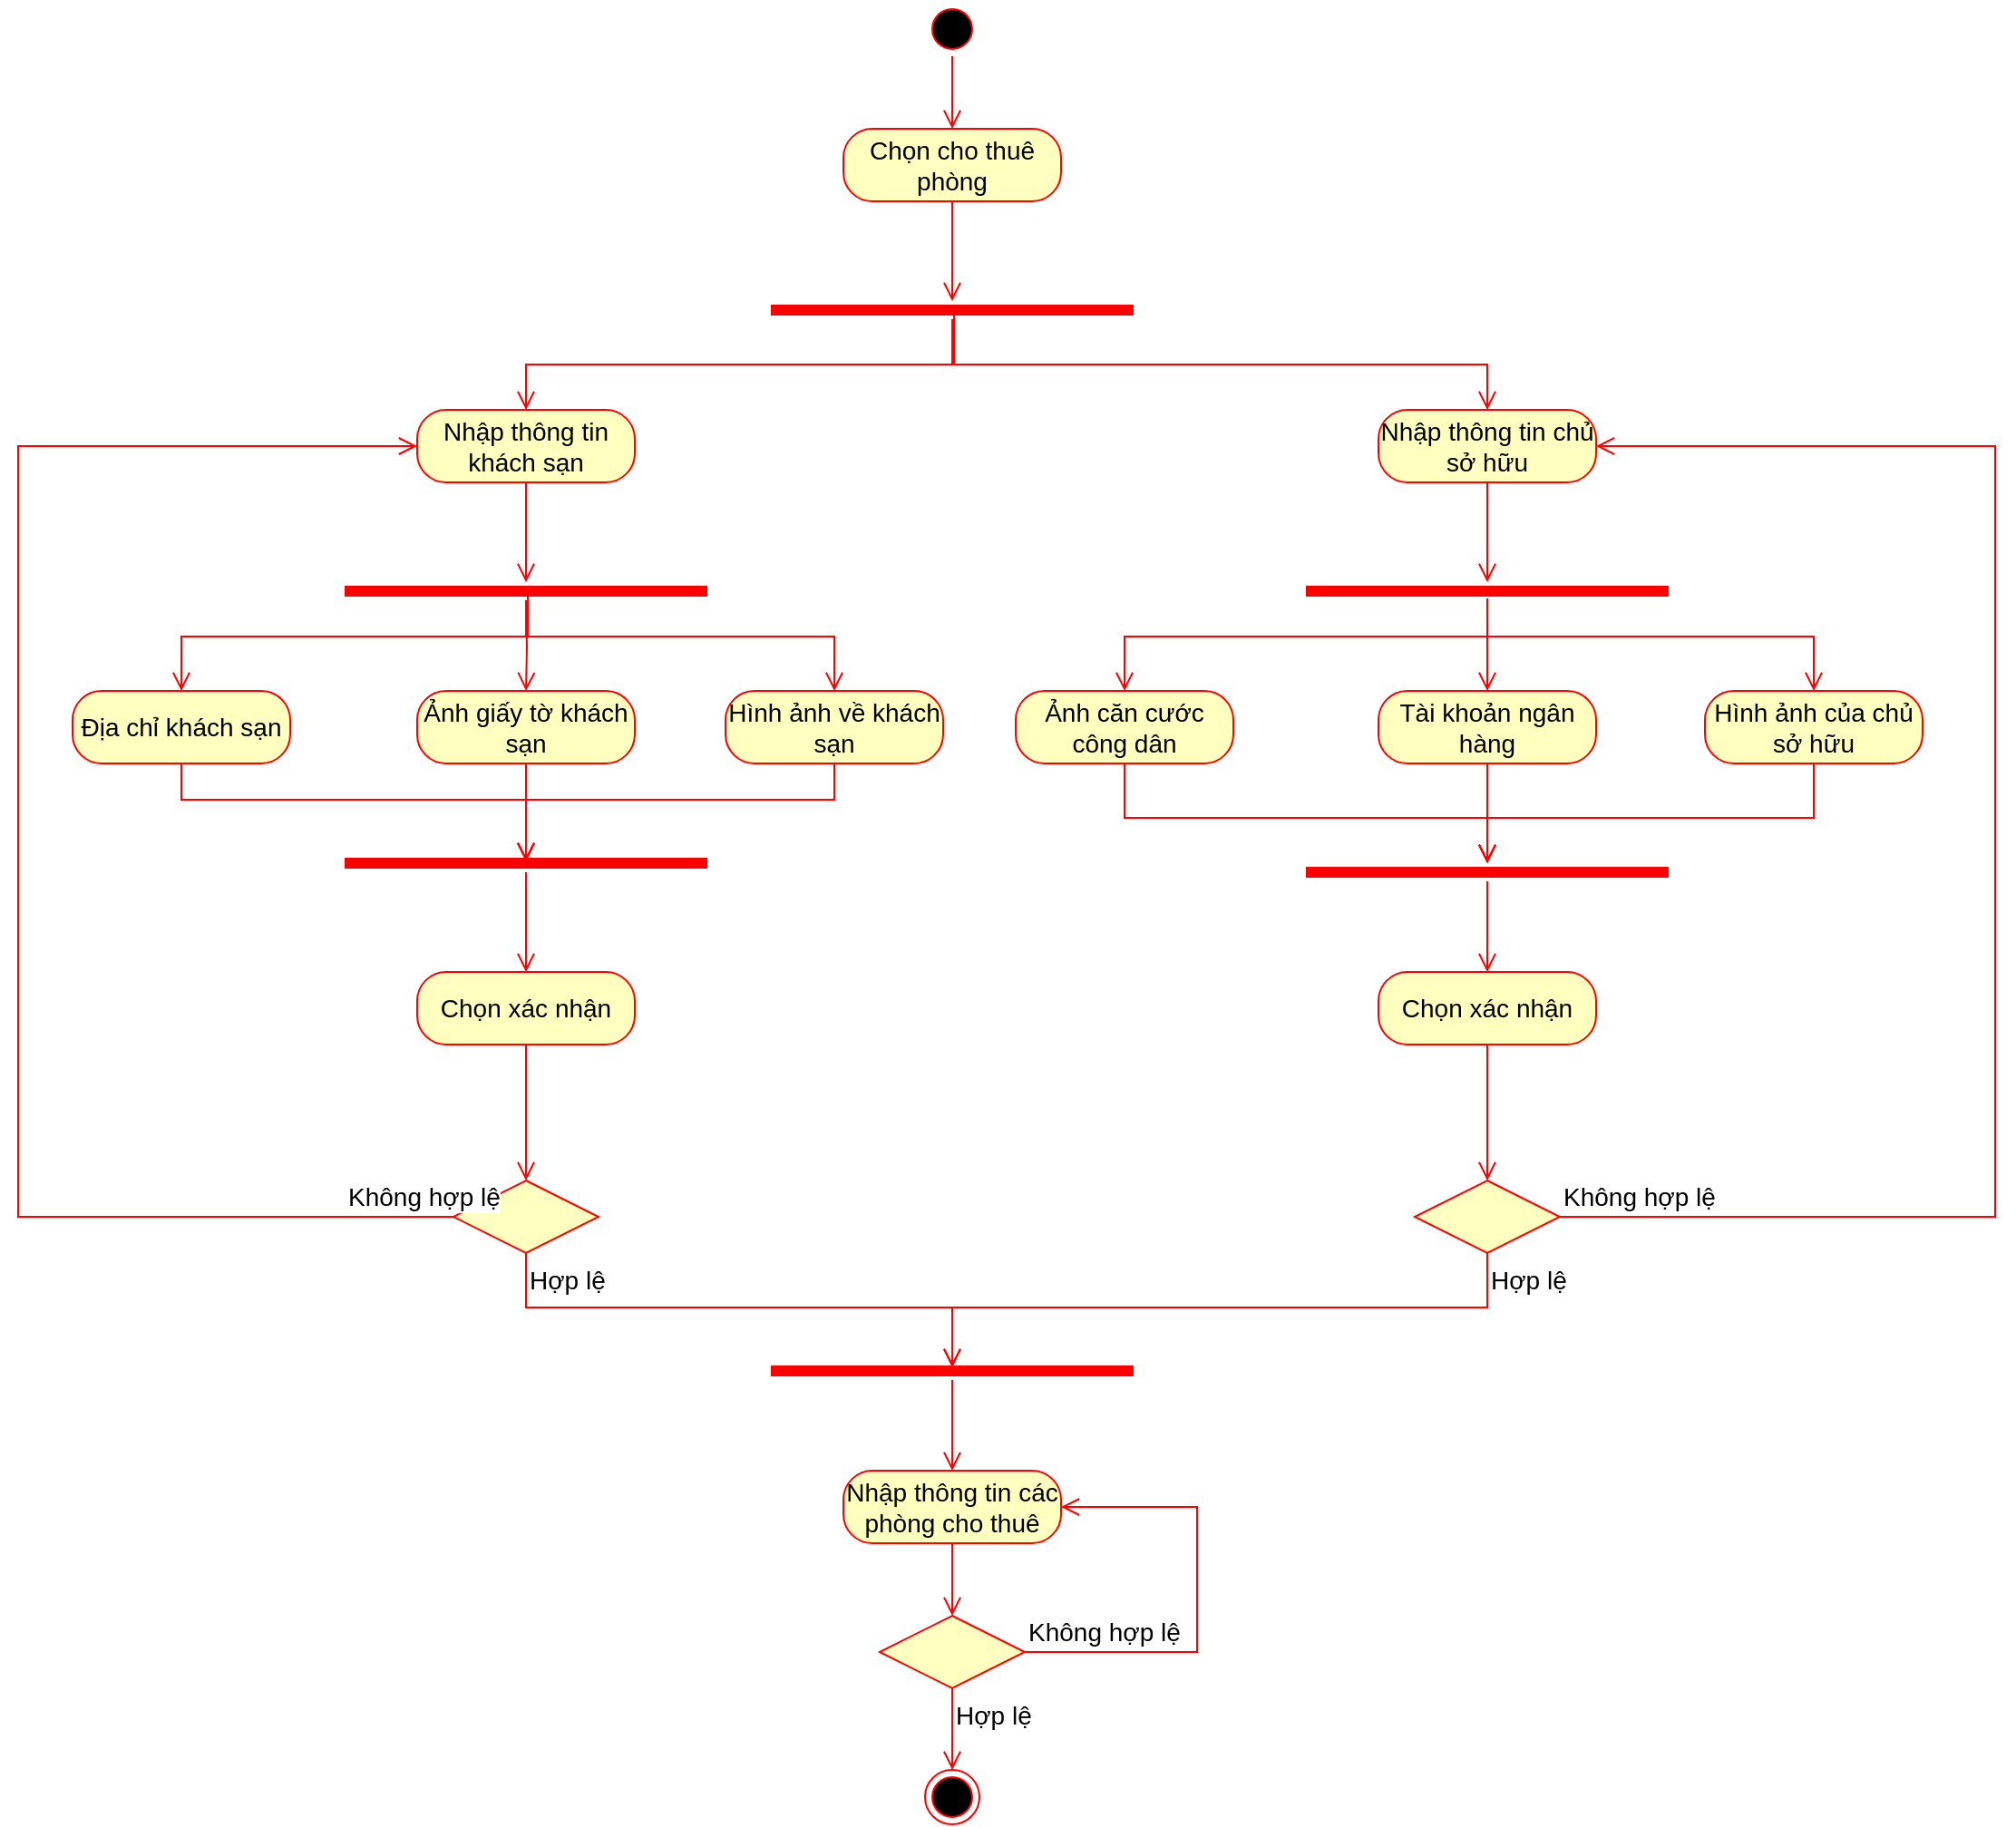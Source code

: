 <mxfile version="26.2.2" pages="4">
  <diagram name="Cho thuê phòng" id="-T6fL0q4amDsqF5RPxMe">
    <mxGraphModel dx="2212" dy="843" grid="1" gridSize="10" guides="1" tooltips="1" connect="1" arrows="1" fold="1" page="1" pageScale="1" pageWidth="850" pageHeight="1100" math="0" shadow="0">
      <root>
        <mxCell id="0" />
        <mxCell id="1" parent="0" />
        <mxCell id="oM9WBvk40az3S2105PCO-1" value="" style="ellipse;html=1;shape=startState;fillColor=#000000;strokeColor=#ff0000;fontSize=14;" vertex="1" parent="1">
          <mxGeometry x="370" y="90" width="30" height="30" as="geometry" />
        </mxCell>
        <mxCell id="oM9WBvk40az3S2105PCO-2" value="" style="edgeStyle=orthogonalEdgeStyle;html=1;verticalAlign=bottom;endArrow=open;endSize=8;strokeColor=#ff0000;rounded=0;fontSize=14;" edge="1" source="oM9WBvk40az3S2105PCO-1" parent="1" target="oM9WBvk40az3S2105PCO-3">
          <mxGeometry relative="1" as="geometry">
            <mxPoint x="385" y="180" as="targetPoint" />
          </mxGeometry>
        </mxCell>
        <mxCell id="oM9WBvk40az3S2105PCO-3" value="Chọn cho thuê phòng" style="rounded=1;whiteSpace=wrap;html=1;arcSize=40;fontColor=#000000;fillColor=#ffffc0;strokeColor=#ff0000;fontSize=14;" vertex="1" parent="1">
          <mxGeometry x="325" y="160" width="120" height="40" as="geometry" />
        </mxCell>
        <mxCell id="oM9WBvk40az3S2105PCO-4" value="" style="edgeStyle=orthogonalEdgeStyle;html=1;verticalAlign=bottom;endArrow=open;endSize=8;strokeColor=#ff0000;rounded=0;fontSize=14;" edge="1" source="oM9WBvk40az3S2105PCO-3" parent="1" target="oM9WBvk40az3S2105PCO-5">
          <mxGeometry relative="1" as="geometry">
            <mxPoint x="385" y="260" as="targetPoint" />
          </mxGeometry>
        </mxCell>
        <mxCell id="oM9WBvk40az3S2105PCO-5" value="" style="shape=line;html=1;strokeWidth=6;strokeColor=#ff0000;fontSize=14;" vertex="1" parent="1">
          <mxGeometry x="285" y="255" width="200" height="10" as="geometry" />
        </mxCell>
        <mxCell id="oM9WBvk40az3S2105PCO-6" value="" style="edgeStyle=orthogonalEdgeStyle;html=1;verticalAlign=bottom;endArrow=open;endSize=8;strokeColor=#ff0000;rounded=0;fontSize=14;" edge="1" source="oM9WBvk40az3S2105PCO-5" parent="1" target="oM9WBvk40az3S2105PCO-7">
          <mxGeometry relative="1" as="geometry">
            <mxPoint x="385" y="335" as="targetPoint" />
            <Array as="points">
              <mxPoint x="385" y="290" />
              <mxPoint x="150" y="290" />
            </Array>
          </mxGeometry>
        </mxCell>
        <mxCell id="oM9WBvk40az3S2105PCO-7" value="Nhập thông tin khách sạn" style="rounded=1;whiteSpace=wrap;html=1;arcSize=40;fontColor=#000000;fillColor=#ffffc0;strokeColor=#ff0000;fontSize=14;" vertex="1" parent="1">
          <mxGeometry x="90" y="315" width="120" height="40" as="geometry" />
        </mxCell>
        <mxCell id="oM9WBvk40az3S2105PCO-8" value="" style="edgeStyle=orthogonalEdgeStyle;html=1;verticalAlign=bottom;endArrow=open;endSize=8;strokeColor=#ff0000;rounded=0;fontSize=14;" edge="1" source="oM9WBvk40az3S2105PCO-7" parent="1" target="oM9WBvk40az3S2105PCO-12">
          <mxGeometry relative="1" as="geometry">
            <mxPoint x="245" y="415" as="targetPoint" />
          </mxGeometry>
        </mxCell>
        <mxCell id="oM9WBvk40az3S2105PCO-9" value="Nhập thông tin chủ sở hữu" style="rounded=1;whiteSpace=wrap;html=1;arcSize=40;fontColor=#000000;fillColor=#ffffc0;strokeColor=#ff0000;fontSize=14;" vertex="1" parent="1">
          <mxGeometry x="620" y="315" width="120" height="40" as="geometry" />
        </mxCell>
        <mxCell id="oM9WBvk40az3S2105PCO-10" value="" style="edgeStyle=orthogonalEdgeStyle;html=1;verticalAlign=bottom;endArrow=open;endSize=8;strokeColor=#ff0000;rounded=0;fontSize=14;" edge="1" source="oM9WBvk40az3S2105PCO-9" parent="1" target="oM9WBvk40az3S2105PCO-27">
          <mxGeometry relative="1" as="geometry">
            <mxPoint x="740" y="470" as="targetPoint" />
          </mxGeometry>
        </mxCell>
        <mxCell id="oM9WBvk40az3S2105PCO-11" value="" style="edgeStyle=orthogonalEdgeStyle;html=1;verticalAlign=bottom;endArrow=open;endSize=8;strokeColor=#ff0000;rounded=0;exitX=0.505;exitY=0.4;exitDx=0;exitDy=0;exitPerimeter=0;fontSize=14;" edge="1" parent="1" source="oM9WBvk40az3S2105PCO-5" target="oM9WBvk40az3S2105PCO-9">
          <mxGeometry relative="1" as="geometry">
            <mxPoint x="300" y="325" as="targetPoint" />
            <mxPoint x="395" y="275" as="sourcePoint" />
            <Array as="points">
              <mxPoint x="386" y="290" />
              <mxPoint x="680" y="290" />
            </Array>
          </mxGeometry>
        </mxCell>
        <mxCell id="oM9WBvk40az3S2105PCO-12" value="" style="shape=line;html=1;strokeWidth=6;strokeColor=#ff0000;fontSize=14;" vertex="1" parent="1">
          <mxGeometry x="50" y="410" width="200" height="10" as="geometry" />
        </mxCell>
        <mxCell id="oM9WBvk40az3S2105PCO-13" value="" style="edgeStyle=orthogonalEdgeStyle;html=1;verticalAlign=bottom;endArrow=open;endSize=8;strokeColor=#ff0000;rounded=0;fontSize=14;" edge="1" source="oM9WBvk40az3S2105PCO-12" parent="1" target="oM9WBvk40az3S2105PCO-14">
          <mxGeometry relative="1" as="geometry">
            <mxPoint x="150" y="490" as="targetPoint" />
            <Array as="points">
              <mxPoint x="150" y="440" />
              <mxPoint x="-40" y="440" />
            </Array>
          </mxGeometry>
        </mxCell>
        <mxCell id="oM9WBvk40az3S2105PCO-14" value="Địa chỉ khách sạn" style="rounded=1;whiteSpace=wrap;html=1;arcSize=40;fontColor=#000000;fillColor=#ffffc0;strokeColor=#ff0000;fontSize=14;" vertex="1" parent="1">
          <mxGeometry x="-100" y="470" width="120" height="40" as="geometry" />
        </mxCell>
        <mxCell id="oM9WBvk40az3S2105PCO-16" value="" style="shape=line;html=1;strokeWidth=6;strokeColor=#ff0000;fontSize=14;" vertex="1" parent="1">
          <mxGeometry x="50" y="560" width="200" height="10" as="geometry" />
        </mxCell>
        <mxCell id="oM9WBvk40az3S2105PCO-17" value="" style="edgeStyle=orthogonalEdgeStyle;html=1;verticalAlign=bottom;endArrow=open;endSize=8;strokeColor=#ff0000;rounded=0;fontSize=14;" edge="1" source="oM9WBvk40az3S2105PCO-16" parent="1" target="oM9WBvk40az3S2105PCO-40">
          <mxGeometry relative="1" as="geometry">
            <mxPoint x="145" y="680" as="targetPoint" />
          </mxGeometry>
        </mxCell>
        <mxCell id="oM9WBvk40az3S2105PCO-19" value="" style="edgeStyle=orthogonalEdgeStyle;html=1;verticalAlign=bottom;endArrow=open;endSize=8;strokeColor=#ff0000;rounded=0;fontSize=14;" edge="1" parent="1" source="oM9WBvk40az3S2105PCO-14">
          <mxGeometry relative="1" as="geometry">
            <mxPoint x="150" y="564" as="targetPoint" />
            <mxPoint x="160" y="430" as="sourcePoint" />
            <Array as="points">
              <mxPoint x="-40" y="530" />
              <mxPoint x="150" y="530" />
              <mxPoint x="150" y="564" />
            </Array>
          </mxGeometry>
        </mxCell>
        <mxCell id="oM9WBvk40az3S2105PCO-21" value="" style="edgeStyle=orthogonalEdgeStyle;html=1;verticalAlign=bottom;endArrow=open;endSize=8;strokeColor=#ff0000;rounded=0;fontSize=14;" edge="1" parent="1" target="oM9WBvk40az3S2105PCO-22">
          <mxGeometry relative="1" as="geometry">
            <mxPoint x="150" y="470" as="targetPoint" />
            <mxPoint x="150" y="420" as="sourcePoint" />
          </mxGeometry>
        </mxCell>
        <mxCell id="oM9WBvk40az3S2105PCO-22" value="Ảnh giấy tờ khách sạn" style="rounded=1;whiteSpace=wrap;html=1;arcSize=40;fontColor=#000000;fillColor=#ffffc0;strokeColor=#ff0000;fontSize=14;" vertex="1" parent="1">
          <mxGeometry x="90" y="470" width="120" height="40" as="geometry" />
        </mxCell>
        <mxCell id="oM9WBvk40az3S2105PCO-23" value="" style="edgeStyle=orthogonalEdgeStyle;html=1;verticalAlign=bottom;endArrow=open;endSize=8;strokeColor=#ff0000;rounded=0;entryX=0.5;entryY=0.4;entryDx=0;entryDy=0;entryPerimeter=0;fontSize=14;" edge="1" source="oM9WBvk40az3S2105PCO-22" parent="1" target="oM9WBvk40az3S2105PCO-16">
          <mxGeometry relative="1" as="geometry">
            <mxPoint x="150" y="550" as="targetPoint" />
          </mxGeometry>
        </mxCell>
        <mxCell id="oM9WBvk40az3S2105PCO-24" value="" style="edgeStyle=orthogonalEdgeStyle;html=1;verticalAlign=bottom;endArrow=open;endSize=8;strokeColor=#ff0000;rounded=0;exitX=0.505;exitY=0.5;exitDx=0;exitDy=0;exitPerimeter=0;fontSize=14;" edge="1" parent="1" source="oM9WBvk40az3S2105PCO-12" target="oM9WBvk40az3S2105PCO-25">
          <mxGeometry relative="1" as="geometry">
            <mxPoint x="320" y="480" as="targetPoint" />
            <mxPoint x="160" y="430" as="sourcePoint" />
            <Array as="points">
              <mxPoint x="151" y="440" />
              <mxPoint x="320" y="440" />
            </Array>
          </mxGeometry>
        </mxCell>
        <mxCell id="oM9WBvk40az3S2105PCO-25" value="Hình ảnh về khách sạn" style="rounded=1;whiteSpace=wrap;html=1;arcSize=40;fontColor=#000000;fillColor=#ffffc0;strokeColor=#ff0000;fontSize=14;" vertex="1" parent="1">
          <mxGeometry x="260" y="470" width="120" height="40" as="geometry" />
        </mxCell>
        <mxCell id="oM9WBvk40az3S2105PCO-26" value="" style="edgeStyle=orthogonalEdgeStyle;html=1;verticalAlign=bottom;endArrow=open;endSize=8;strokeColor=#ff0000;rounded=0;entryX=0.5;entryY=0.4;entryDx=0;entryDy=0;entryPerimeter=0;fontSize=14;" edge="1" source="oM9WBvk40az3S2105PCO-25" parent="1" target="oM9WBvk40az3S2105PCO-16">
          <mxGeometry relative="1" as="geometry">
            <mxPoint x="320" y="560" as="targetPoint" />
            <Array as="points">
              <mxPoint x="320" y="530" />
              <mxPoint x="150" y="530" />
            </Array>
          </mxGeometry>
        </mxCell>
        <mxCell id="oM9WBvk40az3S2105PCO-27" value="" style="shape=line;html=1;strokeWidth=6;strokeColor=#ff0000;fontSize=14;" vertex="1" parent="1">
          <mxGeometry x="580" y="410" width="200" height="10" as="geometry" />
        </mxCell>
        <mxCell id="oM9WBvk40az3S2105PCO-28" value="" style="edgeStyle=orthogonalEdgeStyle;html=1;verticalAlign=bottom;endArrow=open;endSize=8;strokeColor=#ff0000;rounded=0;fontSize=14;" edge="1" source="oM9WBvk40az3S2105PCO-27" parent="1" target="oM9WBvk40az3S2105PCO-29">
          <mxGeometry relative="1" as="geometry">
            <mxPoint x="680" y="490" as="targetPoint" />
            <Array as="points">
              <mxPoint x="680" y="440" />
              <mxPoint x="480" y="440" />
            </Array>
          </mxGeometry>
        </mxCell>
        <mxCell id="oM9WBvk40az3S2105PCO-29" value="Ảnh căn cước công dân" style="rounded=1;whiteSpace=wrap;html=1;arcSize=40;fontColor=#000000;fillColor=#ffffc0;strokeColor=#ff0000;fontSize=14;" vertex="1" parent="1">
          <mxGeometry x="420" y="470" width="120" height="40" as="geometry" />
        </mxCell>
        <mxCell id="oM9WBvk40az3S2105PCO-30" value="" style="edgeStyle=orthogonalEdgeStyle;html=1;verticalAlign=bottom;endArrow=open;endSize=8;strokeColor=#ff0000;rounded=0;fontSize=14;" edge="1" source="oM9WBvk40az3S2105PCO-29" parent="1" target="oM9WBvk40az3S2105PCO-38">
          <mxGeometry relative="1" as="geometry">
            <mxPoint x="480" y="570" as="targetPoint" />
            <Array as="points">
              <mxPoint x="480" y="540" />
              <mxPoint x="680" y="540" />
            </Array>
          </mxGeometry>
        </mxCell>
        <mxCell id="oM9WBvk40az3S2105PCO-31" value="Tài khoản ngân hàng" style="rounded=1;whiteSpace=wrap;html=1;arcSize=40;fontColor=#000000;fillColor=#ffffc0;strokeColor=#ff0000;fontSize=14;" vertex="1" parent="1">
          <mxGeometry x="620" y="470" width="120" height="40" as="geometry" />
        </mxCell>
        <mxCell id="oM9WBvk40az3S2105PCO-32" value="" style="edgeStyle=orthogonalEdgeStyle;html=1;verticalAlign=bottom;endArrow=open;endSize=8;strokeColor=#ff0000;rounded=0;fontSize=14;" edge="1" source="oM9WBvk40az3S2105PCO-31" parent="1" target="oM9WBvk40az3S2105PCO-38">
          <mxGeometry relative="1" as="geometry">
            <mxPoint x="680" y="570" as="targetPoint" />
          </mxGeometry>
        </mxCell>
        <mxCell id="oM9WBvk40az3S2105PCO-33" value="Hình ảnh của chủ sở hữu" style="rounded=1;whiteSpace=wrap;html=1;arcSize=40;fontColor=#000000;fillColor=#ffffc0;strokeColor=#ff0000;fontSize=14;" vertex="1" parent="1">
          <mxGeometry x="800" y="470" width="120" height="40" as="geometry" />
        </mxCell>
        <mxCell id="oM9WBvk40az3S2105PCO-34" value="" style="edgeStyle=orthogonalEdgeStyle;html=1;verticalAlign=bottom;endArrow=open;endSize=8;strokeColor=#ff0000;rounded=0;fontSize=14;" edge="1" source="oM9WBvk40az3S2105PCO-33" parent="1" target="oM9WBvk40az3S2105PCO-38">
          <mxGeometry relative="1" as="geometry">
            <mxPoint x="860" y="570" as="targetPoint" />
            <Array as="points">
              <mxPoint x="860" y="540" />
              <mxPoint x="680" y="540" />
            </Array>
          </mxGeometry>
        </mxCell>
        <mxCell id="oM9WBvk40az3S2105PCO-36" value="" style="edgeStyle=orthogonalEdgeStyle;html=1;verticalAlign=bottom;endArrow=open;endSize=8;strokeColor=#ff0000;rounded=0;exitX=0.5;exitY=0.9;exitDx=0;exitDy=0;exitPerimeter=0;fontSize=14;" edge="1" parent="1" source="oM9WBvk40az3S2105PCO-27" target="oM9WBvk40az3S2105PCO-31">
          <mxGeometry relative="1" as="geometry">
            <mxPoint x="690" y="420" as="targetPoint" />
            <mxPoint x="690" y="365" as="sourcePoint" />
          </mxGeometry>
        </mxCell>
        <mxCell id="oM9WBvk40az3S2105PCO-37" value="" style="edgeStyle=orthogonalEdgeStyle;html=1;verticalAlign=bottom;endArrow=open;endSize=8;strokeColor=#ff0000;rounded=0;exitX=0.5;exitY=0.9;exitDx=0;exitDy=0;exitPerimeter=0;fontSize=14;" edge="1" parent="1" source="oM9WBvk40az3S2105PCO-27" target="oM9WBvk40az3S2105PCO-33">
          <mxGeometry relative="1" as="geometry">
            <mxPoint x="690" y="480" as="targetPoint" />
            <mxPoint x="690" y="429" as="sourcePoint" />
            <Array as="points">
              <mxPoint x="680" y="440" />
              <mxPoint x="860" y="440" />
            </Array>
          </mxGeometry>
        </mxCell>
        <mxCell id="oM9WBvk40az3S2105PCO-38" value="" style="shape=line;html=1;strokeWidth=6;strokeColor=#ff0000;fontSize=14;" vertex="1" parent="1">
          <mxGeometry x="580" y="565" width="200" height="10" as="geometry" />
        </mxCell>
        <mxCell id="oM9WBvk40az3S2105PCO-39" value="" style="edgeStyle=orthogonalEdgeStyle;html=1;verticalAlign=bottom;endArrow=open;endSize=8;strokeColor=#ff0000;rounded=0;fontSize=14;" edge="1" source="oM9WBvk40az3S2105PCO-38" parent="1" target="oM9WBvk40az3S2105PCO-42">
          <mxGeometry relative="1" as="geometry">
            <mxPoint x="680" y="645" as="targetPoint" />
          </mxGeometry>
        </mxCell>
        <mxCell id="oM9WBvk40az3S2105PCO-40" value="Chọn xác nhận" style="rounded=1;whiteSpace=wrap;html=1;arcSize=40;fontColor=#000000;fillColor=#ffffc0;strokeColor=#ff0000;fontSize=14;" vertex="1" parent="1">
          <mxGeometry x="90" y="625" width="120" height="40" as="geometry" />
        </mxCell>
        <mxCell id="oM9WBvk40az3S2105PCO-41" value="" style="edgeStyle=orthogonalEdgeStyle;html=1;verticalAlign=bottom;endArrow=open;endSize=8;strokeColor=#ff0000;rounded=0;fontSize=14;" edge="1" source="oM9WBvk40az3S2105PCO-40" parent="1" target="oM9WBvk40az3S2105PCO-50">
          <mxGeometry relative="1" as="geometry">
            <mxPoint x="150" y="760" as="targetPoint" />
          </mxGeometry>
        </mxCell>
        <mxCell id="oM9WBvk40az3S2105PCO-42" value="Chọn xác nhận" style="rounded=1;whiteSpace=wrap;html=1;arcSize=40;fontColor=#000000;fillColor=#ffffc0;strokeColor=#ff0000;fontSize=14;" vertex="1" parent="1">
          <mxGeometry x="620" y="625" width="120" height="40" as="geometry" />
        </mxCell>
        <mxCell id="oM9WBvk40az3S2105PCO-43" value="" style="edgeStyle=orthogonalEdgeStyle;html=1;verticalAlign=bottom;endArrow=open;endSize=8;strokeColor=#ff0000;rounded=0;fontSize=14;" edge="1" source="oM9WBvk40az3S2105PCO-42" parent="1" target="oM9WBvk40az3S2105PCO-53">
          <mxGeometry relative="1" as="geometry">
            <mxPoint x="680" y="725" as="targetPoint" />
          </mxGeometry>
        </mxCell>
        <mxCell id="oM9WBvk40az3S2105PCO-50" value="" style="rhombus;whiteSpace=wrap;html=1;fontColor=#000000;fillColor=#ffffc0;strokeColor=#ff0000;fontSize=14;" vertex="1" parent="1">
          <mxGeometry x="110" y="740" width="80" height="40" as="geometry" />
        </mxCell>
        <mxCell id="oM9WBvk40az3S2105PCO-51" value="Không hợp lệ" style="edgeStyle=orthogonalEdgeStyle;html=1;align=left;verticalAlign=bottom;endArrow=open;endSize=8;strokeColor=#ff0000;rounded=0;fontSize=14;" edge="1" source="oM9WBvk40az3S2105PCO-50" parent="1" target="oM9WBvk40az3S2105PCO-7">
          <mxGeometry x="-0.864" relative="1" as="geometry">
            <mxPoint x="290" y="760" as="targetPoint" />
            <Array as="points">
              <mxPoint x="-130" y="760" />
              <mxPoint x="-130" y="335" />
            </Array>
            <mxPoint as="offset" />
          </mxGeometry>
        </mxCell>
        <mxCell id="oM9WBvk40az3S2105PCO-52" value="Hợp lệ" style="edgeStyle=orthogonalEdgeStyle;html=1;align=left;verticalAlign=top;endArrow=open;endSize=8;strokeColor=#ff0000;rounded=0;entryX=0.5;entryY=0.3;entryDx=0;entryDy=0;entryPerimeter=0;fontSize=14;" edge="1" source="oM9WBvk40az3S2105PCO-50" parent="1" target="oM9WBvk40az3S2105PCO-56">
          <mxGeometry x="-1" relative="1" as="geometry">
            <mxPoint x="150" y="840" as="targetPoint" />
            <Array as="points">
              <mxPoint x="150" y="810" />
              <mxPoint x="385" y="810" />
            </Array>
          </mxGeometry>
        </mxCell>
        <mxCell id="oM9WBvk40az3S2105PCO-53" value="" style="rhombus;whiteSpace=wrap;html=1;fontColor=#000000;fillColor=#ffffc0;strokeColor=#ff0000;fontSize=14;" vertex="1" parent="1">
          <mxGeometry x="640" y="740" width="80" height="40" as="geometry" />
        </mxCell>
        <mxCell id="oM9WBvk40az3S2105PCO-54" value="Không hợp lệ" style="edgeStyle=orthogonalEdgeStyle;html=1;align=left;verticalAlign=bottom;endArrow=open;endSize=8;strokeColor=#ff0000;rounded=0;fontSize=14;" edge="1" source="oM9WBvk40az3S2105PCO-53" parent="1" target="oM9WBvk40az3S2105PCO-9">
          <mxGeometry x="-1" relative="1" as="geometry">
            <mxPoint x="820" y="760" as="targetPoint" />
            <Array as="points">
              <mxPoint x="960" y="760" />
              <mxPoint x="960" y="335" />
            </Array>
          </mxGeometry>
        </mxCell>
        <mxCell id="oM9WBvk40az3S2105PCO-55" value="Hợp lệ" style="edgeStyle=orthogonalEdgeStyle;html=1;align=left;verticalAlign=top;endArrow=open;endSize=8;strokeColor=#ff0000;rounded=0;entryX=0.5;entryY=0.3;entryDx=0;entryDy=0;entryPerimeter=0;fontSize=14;" edge="1" source="oM9WBvk40az3S2105PCO-53" parent="1" target="oM9WBvk40az3S2105PCO-56">
          <mxGeometry x="-1" relative="1" as="geometry">
            <mxPoint x="680" y="840" as="targetPoint" />
            <Array as="points">
              <mxPoint x="680" y="810" />
              <mxPoint x="385" y="810" />
            </Array>
          </mxGeometry>
        </mxCell>
        <mxCell id="oM9WBvk40az3S2105PCO-56" value="" style="shape=line;html=1;strokeWidth=6;strokeColor=#ff0000;fontSize=14;" vertex="1" parent="1">
          <mxGeometry x="285" y="840" width="200" height="10" as="geometry" />
        </mxCell>
        <mxCell id="oM9WBvk40az3S2105PCO-57" value="" style="edgeStyle=orthogonalEdgeStyle;html=1;verticalAlign=bottom;endArrow=open;endSize=8;strokeColor=#ff0000;rounded=0;fontSize=14;" edge="1" source="oM9WBvk40az3S2105PCO-56" parent="1" target="oM9WBvk40az3S2105PCO-58">
          <mxGeometry relative="1" as="geometry">
            <mxPoint x="385" y="920" as="targetPoint" />
          </mxGeometry>
        </mxCell>
        <mxCell id="oM9WBvk40az3S2105PCO-58" value="Nhập thông tin các phòng cho thuê" style="rounded=1;whiteSpace=wrap;html=1;arcSize=40;fontColor=#000000;fillColor=#ffffc0;strokeColor=#ff0000;fontSize=14;" vertex="1" parent="1">
          <mxGeometry x="325" y="900" width="120" height="40" as="geometry" />
        </mxCell>
        <mxCell id="oM9WBvk40az3S2105PCO-59" value="" style="edgeStyle=orthogonalEdgeStyle;html=1;verticalAlign=bottom;endArrow=open;endSize=8;strokeColor=#ff0000;rounded=0;fontSize=14;" edge="1" source="oM9WBvk40az3S2105PCO-58" parent="1" target="oM9WBvk40az3S2105PCO-60">
          <mxGeometry relative="1" as="geometry">
            <mxPoint x="385" y="1000" as="targetPoint" />
          </mxGeometry>
        </mxCell>
        <mxCell id="oM9WBvk40az3S2105PCO-60" value="" style="rhombus;whiteSpace=wrap;html=1;fontColor=#000000;fillColor=#ffffc0;strokeColor=#ff0000;fontSize=14;" vertex="1" parent="1">
          <mxGeometry x="345" y="980" width="80" height="40" as="geometry" />
        </mxCell>
        <mxCell id="oM9WBvk40az3S2105PCO-61" value="Không hợp lệ" style="edgeStyle=orthogonalEdgeStyle;html=1;align=left;verticalAlign=bottom;endArrow=open;endSize=8;strokeColor=#ff0000;rounded=0;fontSize=14;" edge="1" source="oM9WBvk40az3S2105PCO-60" parent="1" target="oM9WBvk40az3S2105PCO-58">
          <mxGeometry x="-1" relative="1" as="geometry">
            <mxPoint x="525" y="1000" as="targetPoint" />
            <Array as="points">
              <mxPoint x="520" y="1000" />
              <mxPoint x="520" y="920" />
            </Array>
          </mxGeometry>
        </mxCell>
        <mxCell id="oM9WBvk40az3S2105PCO-62" value="Hợp lệ" style="edgeStyle=orthogonalEdgeStyle;html=1;align=left;verticalAlign=top;endArrow=open;endSize=8;strokeColor=#ff0000;rounded=0;fontSize=14;" edge="1" source="oM9WBvk40az3S2105PCO-60" parent="1" target="oM9WBvk40az3S2105PCO-63">
          <mxGeometry x="-1" relative="1" as="geometry">
            <mxPoint x="385" y="1080" as="targetPoint" />
          </mxGeometry>
        </mxCell>
        <mxCell id="oM9WBvk40az3S2105PCO-63" value="" style="ellipse;html=1;shape=endState;fillColor=#000000;strokeColor=#ff0000;fontSize=14;" vertex="1" parent="1">
          <mxGeometry x="370" y="1065" width="30" height="30" as="geometry" />
        </mxCell>
      </root>
    </mxGraphModel>
  </diagram>
  <diagram id="DlUecp5q4zNZdGoNo5jO" name="Sửa thông tin phòng">
    <mxGraphModel dx="1362" dy="843" grid="1" gridSize="10" guides="1" tooltips="1" connect="1" arrows="1" fold="1" page="1" pageScale="1" pageWidth="850" pageHeight="1100" math="0" shadow="0">
      <root>
        <mxCell id="0" />
        <mxCell id="1" parent="0" />
        <mxCell id="Ei0nYyWku0wqcnocU7TV-1" value="" style="ellipse;html=1;shape=startState;fillColor=#000000;strokeColor=#ff0000;fontSize=14;" vertex="1" parent="1">
          <mxGeometry x="410" y="90" width="30" height="30" as="geometry" />
        </mxCell>
        <mxCell id="Ei0nYyWku0wqcnocU7TV-2" value="" style="edgeStyle=orthogonalEdgeStyle;html=1;verticalAlign=bottom;endArrow=open;endSize=8;strokeColor=#ff0000;rounded=0;fontSize=14;" edge="1" source="Ei0nYyWku0wqcnocU7TV-1" parent="1" target="Ei0nYyWku0wqcnocU7TV-3">
          <mxGeometry relative="1" as="geometry">
            <mxPoint x="425" y="180" as="targetPoint" />
          </mxGeometry>
        </mxCell>
        <mxCell id="Ei0nYyWku0wqcnocU7TV-3" value="Chọn quản lý danh sách phòng" style="rounded=1;whiteSpace=wrap;html=1;arcSize=40;fontColor=#000000;fillColor=#ffffc0;strokeColor=#ff0000;fontSize=14;" vertex="1" parent="1">
          <mxGeometry x="365" y="160" width="120" height="40" as="geometry" />
        </mxCell>
        <mxCell id="Ei0nYyWku0wqcnocU7TV-4" value="" style="edgeStyle=orthogonalEdgeStyle;html=1;verticalAlign=bottom;endArrow=open;endSize=8;strokeColor=#ff0000;rounded=0;fontSize=14;" edge="1" source="Ei0nYyWku0wqcnocU7TV-3" parent="1" target="Ei0nYyWku0wqcnocU7TV-5">
          <mxGeometry relative="1" as="geometry">
            <mxPoint x="425" y="260" as="targetPoint" />
          </mxGeometry>
        </mxCell>
        <mxCell id="Ei0nYyWku0wqcnocU7TV-5" value="Chọn chỉnh sửa phòng" style="rounded=1;whiteSpace=wrap;html=1;arcSize=40;fontColor=#000000;fillColor=#ffffc0;strokeColor=#ff0000;fontSize=14;" vertex="1" parent="1">
          <mxGeometry x="365" y="240" width="120" height="40" as="geometry" />
        </mxCell>
        <mxCell id="Ei0nYyWku0wqcnocU7TV-6" value="" style="edgeStyle=orthogonalEdgeStyle;html=1;verticalAlign=bottom;endArrow=open;endSize=8;strokeColor=#ff0000;rounded=0;fontSize=14;" edge="1" source="Ei0nYyWku0wqcnocU7TV-5" parent="1" target="Ei0nYyWku0wqcnocU7TV-7">
          <mxGeometry relative="1" as="geometry">
            <mxPoint x="425" y="340" as="targetPoint" />
          </mxGeometry>
        </mxCell>
        <mxCell id="Ei0nYyWku0wqcnocU7TV-7" value="Nhập thông tin phòng chỉnh sửa" style="rounded=1;whiteSpace=wrap;html=1;arcSize=40;fontColor=#000000;fillColor=#ffffc0;strokeColor=#ff0000;fontSize=14;" vertex="1" parent="1">
          <mxGeometry x="365" y="320" width="120" height="40" as="geometry" />
        </mxCell>
        <mxCell id="Ei0nYyWku0wqcnocU7TV-8" value="" style="edgeStyle=orthogonalEdgeStyle;html=1;verticalAlign=bottom;endArrow=open;endSize=8;strokeColor=#ff0000;rounded=0;fontSize=14;" edge="1" source="Ei0nYyWku0wqcnocU7TV-7" parent="1" target="Ei0nYyWku0wqcnocU7TV-9">
          <mxGeometry relative="1" as="geometry">
            <mxPoint x="425" y="420" as="targetPoint" />
          </mxGeometry>
        </mxCell>
        <mxCell id="Ei0nYyWku0wqcnocU7TV-9" value="Xác nhận thay đổi thông tin" style="rounded=1;whiteSpace=wrap;html=1;arcSize=40;fontColor=#000000;fillColor=#ffffc0;strokeColor=#ff0000;fontSize=14;" vertex="1" parent="1">
          <mxGeometry x="365" y="400" width="120" height="40" as="geometry" />
        </mxCell>
        <mxCell id="Ei0nYyWku0wqcnocU7TV-10" value="" style="edgeStyle=orthogonalEdgeStyle;html=1;verticalAlign=bottom;endArrow=open;endSize=8;strokeColor=#ff0000;rounded=0;fontSize=14;" edge="1" source="Ei0nYyWku0wqcnocU7TV-9" parent="1" target="Ei0nYyWku0wqcnocU7TV-11">
          <mxGeometry relative="1" as="geometry">
            <mxPoint x="425" y="500" as="targetPoint" />
          </mxGeometry>
        </mxCell>
        <mxCell id="Ei0nYyWku0wqcnocU7TV-11" value="" style="rhombus;whiteSpace=wrap;html=1;fontColor=#000000;fillColor=#ffffc0;strokeColor=#ff0000;fontSize=14;" vertex="1" parent="1">
          <mxGeometry x="385" y="480" width="80" height="40" as="geometry" />
        </mxCell>
        <mxCell id="Ei0nYyWku0wqcnocU7TV-12" value="Không" style="edgeStyle=orthogonalEdgeStyle;html=1;align=left;verticalAlign=bottom;endArrow=open;endSize=8;strokeColor=#ff0000;rounded=0;fontSize=14;" edge="1" source="Ei0nYyWku0wqcnocU7TV-11" parent="1" target="Ei0nYyWku0wqcnocU7TV-7">
          <mxGeometry x="-0.69" relative="1" as="geometry">
            <mxPoint x="565" y="500" as="targetPoint" />
            <Array as="points">
              <mxPoint x="310" y="500" />
              <mxPoint x="310" y="340" />
            </Array>
            <mxPoint as="offset" />
          </mxGeometry>
        </mxCell>
        <mxCell id="Ei0nYyWku0wqcnocU7TV-13" value="Có" style="edgeStyle=orthogonalEdgeStyle;html=1;align=left;verticalAlign=top;endArrow=open;endSize=8;strokeColor=#ff0000;rounded=0;fontSize=14;" edge="1" source="Ei0nYyWku0wqcnocU7TV-11" parent="1" target="Ei0nYyWku0wqcnocU7TV-15">
          <mxGeometry x="-1" relative="1" as="geometry">
            <mxPoint x="425" y="580" as="targetPoint" />
          </mxGeometry>
        </mxCell>
        <mxCell id="Ei0nYyWku0wqcnocU7TV-15" value="Kiểm tra thông tin thay đổi" style="rounded=1;whiteSpace=wrap;html=1;arcSize=40;fontColor=#000000;fillColor=#ffffc0;strokeColor=#ff0000;fontSize=14;" vertex="1" parent="1">
          <mxGeometry x="365" y="560" width="120" height="40" as="geometry" />
        </mxCell>
        <mxCell id="Ei0nYyWku0wqcnocU7TV-16" value="" style="edgeStyle=orthogonalEdgeStyle;html=1;verticalAlign=bottom;endArrow=open;endSize=8;strokeColor=#ff0000;rounded=0;fontSize=14;" edge="1" source="Ei0nYyWku0wqcnocU7TV-15" parent="1" target="Ei0nYyWku0wqcnocU7TV-17">
          <mxGeometry relative="1" as="geometry">
            <mxPoint x="425" y="660" as="targetPoint" />
          </mxGeometry>
        </mxCell>
        <mxCell id="Ei0nYyWku0wqcnocU7TV-17" value="" style="rhombus;whiteSpace=wrap;html=1;fontColor=#000000;fillColor=#ffffc0;strokeColor=#ff0000;fontSize=14;" vertex="1" parent="1">
          <mxGeometry x="385" y="640" width="80" height="40" as="geometry" />
        </mxCell>
        <mxCell id="Ei0nYyWku0wqcnocU7TV-18" value="Không hợp lệ" style="edgeStyle=orthogonalEdgeStyle;html=1;align=left;verticalAlign=bottom;endArrow=open;endSize=8;strokeColor=#ff0000;rounded=0;fontSize=14;" edge="1" source="Ei0nYyWku0wqcnocU7TV-17" parent="1" target="Ei0nYyWku0wqcnocU7TV-7">
          <mxGeometry x="-1" relative="1" as="geometry">
            <mxPoint x="565" y="660" as="targetPoint" />
            <Array as="points">
              <mxPoint x="540" y="660" />
              <mxPoint x="540" y="340" />
            </Array>
          </mxGeometry>
        </mxCell>
        <mxCell id="Ei0nYyWku0wqcnocU7TV-19" value="Hợp lệ" style="edgeStyle=orthogonalEdgeStyle;html=1;align=left;verticalAlign=top;endArrow=open;endSize=8;strokeColor=#ff0000;rounded=0;fontSize=14;" edge="1" source="Ei0nYyWku0wqcnocU7TV-17" parent="1" target="Ei0nYyWku0wqcnocU7TV-20">
          <mxGeometry x="-1" relative="1" as="geometry">
            <mxPoint x="425" y="740" as="targetPoint" />
          </mxGeometry>
        </mxCell>
        <mxCell id="Ei0nYyWku0wqcnocU7TV-20" value="" style="ellipse;html=1;shape=endState;fillColor=#000000;strokeColor=#ff0000;fontSize=14;" vertex="1" parent="1">
          <mxGeometry x="410" y="725" width="30" height="30" as="geometry" />
        </mxCell>
      </root>
    </mxGraphModel>
  </diagram>
  <diagram id="Njxh-bhJ69_d-20DxH6E" name="Tra cứu thông tin phòng đang cho thuê">
    <mxGraphModel dx="1362" dy="843" grid="1" gridSize="10" guides="1" tooltips="1" connect="1" arrows="1" fold="1" page="1" pageScale="1" pageWidth="850" pageHeight="1100" math="0" shadow="0">
      <root>
        <mxCell id="0" />
        <mxCell id="1" parent="0" />
        <mxCell id="4kwYT2i8BYHiSFMa5F0u-1" value="" style="ellipse;html=1;shape=startState;fillColor=#000000;strokeColor=#ff0000;fontSize=14;" parent="1" vertex="1">
          <mxGeometry x="410" y="10" width="30" height="30" as="geometry" />
        </mxCell>
        <mxCell id="4kwYT2i8BYHiSFMa5F0u-2" value="" style="edgeStyle=orthogonalEdgeStyle;html=1;verticalAlign=bottom;endArrow=open;endSize=8;strokeColor=#ff0000;rounded=0;fontSize=14;" parent="1" source="4kwYT2i8BYHiSFMa5F0u-1" target="4kwYT2i8BYHiSFMa5F0u-3" edge="1">
          <mxGeometry relative="1" as="geometry">
            <mxPoint x="425" y="100" as="targetPoint" />
          </mxGeometry>
        </mxCell>
        <mxCell id="4kwYT2i8BYHiSFMa5F0u-3" value="Tra cứu thông tin phòng cho thuê" style="rounded=1;whiteSpace=wrap;html=1;arcSize=40;fontColor=#000000;fillColor=#ffffc0;strokeColor=#ff0000;fontSize=14;" parent="1" vertex="1">
          <mxGeometry x="365" y="80" width="120" height="40" as="geometry" />
        </mxCell>
        <mxCell id="4kwYT2i8BYHiSFMa5F0u-4" value="" style="edgeStyle=orthogonalEdgeStyle;html=1;verticalAlign=bottom;endArrow=open;endSize=8;strokeColor=#ff0000;rounded=0;fontSize=14;" parent="1" source="4kwYT2i8BYHiSFMa5F0u-3" target="4kwYT2i8BYHiSFMa5F0u-5" edge="1">
          <mxGeometry relative="1" as="geometry">
            <mxPoint x="425" y="180" as="targetPoint" />
          </mxGeometry>
        </mxCell>
        <mxCell id="4kwYT2i8BYHiSFMa5F0u-5" value="" style="rhombus;whiteSpace=wrap;html=1;fontColor=#000000;fillColor=#ffffc0;strokeColor=#ff0000;fontSize=14;" parent="1" vertex="1">
          <mxGeometry x="385" y="160" width="80" height="40" as="geometry" />
        </mxCell>
        <mxCell id="4kwYT2i8BYHiSFMa5F0u-6" value="" style="edgeStyle=orthogonalEdgeStyle;html=1;align=left;verticalAlign=bottom;endArrow=open;endSize=8;strokeColor=#ff0000;rounded=0;fontSize=14;" parent="1" source="4kwYT2i8BYHiSFMa5F0u-5" target="4kwYT2i8BYHiSFMa5F0u-11" edge="1">
          <mxGeometry x="-1" relative="1" as="geometry">
            <mxPoint x="565" y="180" as="targetPoint" />
          </mxGeometry>
        </mxCell>
        <mxCell id="4kwYT2i8BYHiSFMa5F0u-7" value="" style="edgeStyle=orthogonalEdgeStyle;html=1;align=left;verticalAlign=top;endArrow=open;endSize=8;strokeColor=#ff0000;rounded=0;fontSize=14;" parent="1" source="4kwYT2i8BYHiSFMa5F0u-5" target="4kwYT2i8BYHiSFMa5F0u-9" edge="1">
          <mxGeometry x="-1" relative="1" as="geometry">
            <mxPoint x="400" y="260" as="targetPoint" />
            <mxPoint x="360" y="180" as="sourcePoint" />
          </mxGeometry>
        </mxCell>
        <mxCell id="4kwYT2i8BYHiSFMa5F0u-9" value="Tra cứu doanh thu" style="rounded=1;whiteSpace=wrap;html=1;arcSize=40;fontColor=#000000;fillColor=#ffffc0;strokeColor=#ff0000;fontSize=14;" parent="1" vertex="1">
          <mxGeometry x="170" y="240" width="120" height="40" as="geometry" />
        </mxCell>
        <mxCell id="4kwYT2i8BYHiSFMa5F0u-10" value="" style="edgeStyle=orthogonalEdgeStyle;html=1;verticalAlign=bottom;endArrow=open;endSize=8;strokeColor=#ff0000;rounded=0;fontSize=14;" parent="1" source="4kwYT2i8BYHiSFMa5F0u-9" target="4kwYT2i8BYHiSFMa5F0u-13" edge="1">
          <mxGeometry relative="1" as="geometry">
            <mxPoint x="330" y="340" as="targetPoint" />
          </mxGeometry>
        </mxCell>
        <mxCell id="4kwYT2i8BYHiSFMa5F0u-11" value="Tra cứu trạng thái phòng" style="rounded=1;whiteSpace=wrap;html=1;arcSize=40;fontColor=#000000;fillColor=#ffffc0;strokeColor=#ff0000;fontSize=14;" parent="1" vertex="1">
          <mxGeometry x="560" y="240" width="120" height="40" as="geometry" />
        </mxCell>
        <mxCell id="4kwYT2i8BYHiSFMa5F0u-13" value="" style="rhombus;whiteSpace=wrap;html=1;fontColor=#000000;fillColor=#ffffc0;strokeColor=#ff0000;fontSize=14;" parent="1" vertex="1">
          <mxGeometry x="190" y="320" width="80" height="40" as="geometry" />
        </mxCell>
        <mxCell id="4kwYT2i8BYHiSFMa5F0u-14" value="" style="edgeStyle=orthogonalEdgeStyle;html=1;align=left;verticalAlign=bottom;endArrow=open;endSize=8;strokeColor=#ff0000;rounded=0;fontSize=14;" parent="1" source="4kwYT2i8BYHiSFMa5F0u-13" target="NENhTIUZBu70-EYXhZKk-1" edge="1">
          <mxGeometry x="-1" relative="1" as="geometry">
            <mxPoint x="370" y="340" as="targetPoint" />
          </mxGeometry>
        </mxCell>
        <mxCell id="4kwYT2i8BYHiSFMa5F0u-15" value="" style="edgeStyle=orthogonalEdgeStyle;html=1;align=left;verticalAlign=top;endArrow=open;endSize=8;strokeColor=#ff0000;rounded=0;fontSize=14;" parent="1" source="4kwYT2i8BYHiSFMa5F0u-13" target="4kwYT2i8BYHiSFMa5F0u-16" edge="1">
          <mxGeometry x="-1" relative="1" as="geometry">
            <mxPoint x="230" y="420" as="targetPoint" />
          </mxGeometry>
        </mxCell>
        <mxCell id="4kwYT2i8BYHiSFMa5F0u-16" value="Tra cứu doanh thu theo mốc thời gian" style="rounded=1;whiteSpace=wrap;html=1;arcSize=40;fontColor=#000000;fillColor=#ffffc0;strokeColor=#ff0000;fontSize=14;" parent="1" vertex="1">
          <mxGeometry x="75" y="410" width="120" height="40" as="geometry" />
        </mxCell>
        <mxCell id="4kwYT2i8BYHiSFMa5F0u-17" value="" style="edgeStyle=orthogonalEdgeStyle;html=1;verticalAlign=bottom;endArrow=open;endSize=8;strokeColor=#ff0000;rounded=0;fontSize=14;" parent="1" source="4kwYT2i8BYHiSFMa5F0u-16" target="NENhTIUZBu70-EYXhZKk-7" edge="1">
          <mxGeometry relative="1" as="geometry">
            <mxPoint x="230" y="500" as="targetPoint" />
          </mxGeometry>
        </mxCell>
        <mxCell id="NENhTIUZBu70-EYXhZKk-1" value="Tra cứu doanh thu theo phòng" style="rounded=1;whiteSpace=wrap;html=1;arcSize=40;fontColor=#000000;fillColor=#ffffc0;strokeColor=#ff0000;fontSize=14;" parent="1" vertex="1">
          <mxGeometry x="265" y="410" width="120" height="40" as="geometry" />
        </mxCell>
        <mxCell id="NENhTIUZBu70-EYXhZKk-2" value="" style="edgeStyle=orthogonalEdgeStyle;html=1;verticalAlign=bottom;endArrow=open;endSize=8;strokeColor=#ff0000;rounded=0;fontSize=14;" parent="1" source="NENhTIUZBu70-EYXhZKk-1" target="NENhTIUZBu70-EYXhZKk-5" edge="1">
          <mxGeometry relative="1" as="geometry">
            <mxPoint x="400" y="490" as="targetPoint" />
            <mxPoint x="400" y="450" as="sourcePoint" />
          </mxGeometry>
        </mxCell>
        <mxCell id="NENhTIUZBu70-EYXhZKk-5" value="Chọn phòng" style="rounded=1;whiteSpace=wrap;html=1;arcSize=40;fontColor=#000000;fillColor=#ffffc0;strokeColor=#ff0000;fontSize=14;" parent="1" vertex="1">
          <mxGeometry x="265" y="490" width="120" height="40" as="geometry" />
        </mxCell>
        <mxCell id="NENhTIUZBu70-EYXhZKk-6" value="" style="edgeStyle=orthogonalEdgeStyle;html=1;verticalAlign=bottom;endArrow=open;endSize=8;strokeColor=#ff0000;rounded=0;fontSize=14;" parent="1" source="NENhTIUZBu70-EYXhZKk-5" target="NENhTIUZBu70-EYXhZKk-9" edge="1">
          <mxGeometry relative="1" as="geometry">
            <mxPoint x="325" y="590" as="targetPoint" />
          </mxGeometry>
        </mxCell>
        <mxCell id="NENhTIUZBu70-EYXhZKk-7" value="Chọn mốc thời gian" style="rounded=1;whiteSpace=wrap;html=1;arcSize=40;fontColor=#000000;fillColor=#ffffc0;strokeColor=#ff0000;fontSize=14;" parent="1" vertex="1">
          <mxGeometry x="75" y="490" width="120" height="40" as="geometry" />
        </mxCell>
        <mxCell id="NENhTIUZBu70-EYXhZKk-8" value="" style="edgeStyle=orthogonalEdgeStyle;html=1;verticalAlign=bottom;endArrow=open;endSize=8;strokeColor=#ff0000;rounded=0;fontSize=14;" parent="1" source="NENhTIUZBu70-EYXhZKk-7" target="NENhTIUZBu70-EYXhZKk-9" edge="1">
          <mxGeometry relative="1" as="geometry">
            <mxPoint x="135" y="590" as="targetPoint" />
          </mxGeometry>
        </mxCell>
        <mxCell id="NENhTIUZBu70-EYXhZKk-9" value="Hiển thị doanh thu" style="rounded=1;whiteSpace=wrap;html=1;arcSize=40;fontColor=#000000;fillColor=#ffffc0;strokeColor=#ff0000;fontSize=14;" parent="1" vertex="1">
          <mxGeometry x="170" y="600" width="120" height="40" as="geometry" />
        </mxCell>
        <mxCell id="NENhTIUZBu70-EYXhZKk-10" value="" style="edgeStyle=orthogonalEdgeStyle;html=1;verticalAlign=bottom;endArrow=open;endSize=8;strokeColor=#ff0000;rounded=0;fontSize=14;" parent="1" source="NENhTIUZBu70-EYXhZKk-9" target="NENhTIUZBu70-EYXhZKk-25" edge="1">
          <mxGeometry relative="1" as="geometry">
            <mxPoint x="230" y="700" as="targetPoint" />
            <Array as="points">
              <mxPoint x="230" y="660" />
              <mxPoint x="410" y="660" />
            </Array>
          </mxGeometry>
        </mxCell>
        <mxCell id="NENhTIUZBu70-EYXhZKk-11" value="" style="edgeStyle=orthogonalEdgeStyle;html=1;verticalAlign=bottom;endArrow=open;endSize=8;strokeColor=#ff0000;rounded=0;fontSize=14;" parent="1" source="4kwYT2i8BYHiSFMa5F0u-11" target="NENhTIUZBu70-EYXhZKk-12" edge="1">
          <mxGeometry relative="1" as="geometry">
            <mxPoint x="720" y="340" as="targetPoint" />
            <mxPoint x="625" y="270" as="sourcePoint" />
          </mxGeometry>
        </mxCell>
        <mxCell id="NENhTIUZBu70-EYXhZKk-12" value="" style="rhombus;whiteSpace=wrap;html=1;fontColor=#000000;fillColor=#ffffc0;strokeColor=#ff0000;fontSize=14;" parent="1" vertex="1">
          <mxGeometry x="580" y="320" width="80" height="40" as="geometry" />
        </mxCell>
        <mxCell id="NENhTIUZBu70-EYXhZKk-13" value="" style="edgeStyle=orthogonalEdgeStyle;html=1;align=left;verticalAlign=bottom;endArrow=open;endSize=8;strokeColor=#ff0000;rounded=0;fontSize=14;" parent="1" source="NENhTIUZBu70-EYXhZKk-12" target="NENhTIUZBu70-EYXhZKk-17" edge="1">
          <mxGeometry x="-1" relative="1" as="geometry">
            <mxPoint x="760" y="340" as="targetPoint" />
          </mxGeometry>
        </mxCell>
        <mxCell id="NENhTIUZBu70-EYXhZKk-14" value="" style="edgeStyle=orthogonalEdgeStyle;html=1;align=left;verticalAlign=top;endArrow=open;endSize=8;strokeColor=#ff0000;rounded=0;fontSize=14;" parent="1" source="NENhTIUZBu70-EYXhZKk-12" target="NENhTIUZBu70-EYXhZKk-15" edge="1">
          <mxGeometry x="-1" relative="1" as="geometry">
            <mxPoint x="620" y="420" as="targetPoint" />
          </mxGeometry>
        </mxCell>
        <mxCell id="NENhTIUZBu70-EYXhZKk-15" value="Tra cứu phòng đang được cho thuê" style="rounded=1;whiteSpace=wrap;html=1;arcSize=40;fontColor=#000000;fillColor=#ffffc0;strokeColor=#ff0000;fontSize=14;" parent="1" vertex="1">
          <mxGeometry x="465" y="450" width="120" height="50" as="geometry" />
        </mxCell>
        <mxCell id="NENhTIUZBu70-EYXhZKk-17" value="Tra cứu phòng trống" style="rounded=1;whiteSpace=wrap;html=1;arcSize=40;fontColor=#000000;fillColor=#ffffc0;strokeColor=#ff0000;fontSize=14;" parent="1" vertex="1">
          <mxGeometry x="655" y="450" width="120" height="50" as="geometry" />
        </mxCell>
        <mxCell id="NENhTIUZBu70-EYXhZKk-20" value="" style="edgeStyle=orthogonalEdgeStyle;html=1;verticalAlign=bottom;endArrow=open;endSize=8;strokeColor=#ff0000;rounded=0;fontSize=14;" parent="1" source="NENhTIUZBu70-EYXhZKk-17" target="NENhTIUZBu70-EYXhZKk-23" edge="1">
          <mxGeometry relative="1" as="geometry">
            <mxPoint x="715" y="590" as="targetPoint" />
            <mxPoint x="715" y="530" as="sourcePoint" />
          </mxGeometry>
        </mxCell>
        <mxCell id="NENhTIUZBu70-EYXhZKk-22" value="" style="edgeStyle=orthogonalEdgeStyle;html=1;verticalAlign=bottom;endArrow=open;endSize=8;strokeColor=#ff0000;rounded=0;fontSize=14;" parent="1" source="NENhTIUZBu70-EYXhZKk-15" target="NENhTIUZBu70-EYXhZKk-23" edge="1">
          <mxGeometry relative="1" as="geometry">
            <mxPoint x="525" y="590" as="targetPoint" />
            <mxPoint x="525" y="530" as="sourcePoint" />
          </mxGeometry>
        </mxCell>
        <mxCell id="NENhTIUZBu70-EYXhZKk-23" value="Hiển thị trạng thái" style="rounded=1;whiteSpace=wrap;html=1;arcSize=40;fontColor=#000000;fillColor=#ffffc0;strokeColor=#ff0000;fontSize=14;" parent="1" vertex="1">
          <mxGeometry x="560" y="600" width="120" height="40" as="geometry" />
        </mxCell>
        <mxCell id="NENhTIUZBu70-EYXhZKk-24" value="" style="edgeStyle=orthogonalEdgeStyle;html=1;verticalAlign=bottom;endArrow=open;endSize=8;strokeColor=#ff0000;rounded=0;fontSize=14;" parent="1" source="NENhTIUZBu70-EYXhZKk-23" target="NENhTIUZBu70-EYXhZKk-25" edge="1">
          <mxGeometry relative="1" as="geometry">
            <mxPoint x="620" y="700" as="targetPoint" />
            <Array as="points">
              <mxPoint x="620" y="660" />
              <mxPoint x="410" y="660" />
            </Array>
          </mxGeometry>
        </mxCell>
        <mxCell id="NENhTIUZBu70-EYXhZKk-25" value="" style="ellipse;html=1;shape=endState;fillColor=#000000;strokeColor=#ff0000;fontSize=14;" parent="1" vertex="1">
          <mxGeometry x="395" y="680" width="30" height="30" as="geometry" />
        </mxCell>
      </root>
    </mxGraphModel>
  </diagram>
  <diagram id="Jlhvlz5aRVQLWlqbvbfk" name="Xóa phòng đang cho thuê">
    <mxGraphModel dx="1362" dy="843" grid="1" gridSize="10" guides="1" tooltips="1" connect="1" arrows="1" fold="1" page="1" pageScale="1" pageWidth="850" pageHeight="1100" math="0" shadow="0">
      <root>
        <mxCell id="0" />
        <mxCell id="1" parent="0" />
        <mxCell id="mUOGMMra7zX02efFww0q-1" value="" style="ellipse;html=1;shape=startState;fillColor=#000000;strokeColor=#ff0000;fontSize=14;" vertex="1" parent="1">
          <mxGeometry x="410" y="20" width="30" height="30" as="geometry" />
        </mxCell>
        <mxCell id="mUOGMMra7zX02efFww0q-2" value="" style="edgeStyle=orthogonalEdgeStyle;html=1;verticalAlign=bottom;endArrow=open;endSize=8;strokeColor=#ff0000;rounded=0;fontSize=14;" edge="1" source="mUOGMMra7zX02efFww0q-1" parent="1" target="mUOGMMra7zX02efFww0q-3">
          <mxGeometry relative="1" as="geometry">
            <mxPoint x="425" y="110" as="targetPoint" />
          </mxGeometry>
        </mxCell>
        <mxCell id="mUOGMMra7zX02efFww0q-3" value="Chọn quản lý danh sách phòng" style="rounded=1;whiteSpace=wrap;html=1;arcSize=40;fontColor=#000000;fillColor=#ffffc0;strokeColor=#ff0000;fontSize=14;" vertex="1" parent="1">
          <mxGeometry x="365" y="90" width="120" height="40" as="geometry" />
        </mxCell>
        <mxCell id="mUOGMMra7zX02efFww0q-4" value="" style="edgeStyle=orthogonalEdgeStyle;html=1;verticalAlign=bottom;endArrow=open;endSize=8;strokeColor=#ff0000;rounded=0;fontSize=14;" edge="1" source="mUOGMMra7zX02efFww0q-3" parent="1" target="mUOGMMra7zX02efFww0q-5">
          <mxGeometry relative="1" as="geometry">
            <mxPoint x="425" y="190" as="targetPoint" />
          </mxGeometry>
        </mxCell>
        <mxCell id="mUOGMMra7zX02efFww0q-5" value="Chọn phòng cần xóa" style="rounded=1;whiteSpace=wrap;html=1;arcSize=40;fontColor=#000000;fillColor=#ffffc0;strokeColor=#ff0000;fontSize=14;" vertex="1" parent="1">
          <mxGeometry x="365" y="170" width="120" height="40" as="geometry" />
        </mxCell>
        <mxCell id="mUOGMMra7zX02efFww0q-6" value="" style="edgeStyle=orthogonalEdgeStyle;html=1;verticalAlign=bottom;endArrow=open;endSize=8;strokeColor=#ff0000;rounded=0;fontSize=14;" edge="1" source="mUOGMMra7zX02efFww0q-5" parent="1" target="mUOGMMra7zX02efFww0q-7">
          <mxGeometry relative="1" as="geometry">
            <mxPoint x="425" y="270" as="targetPoint" />
          </mxGeometry>
        </mxCell>
        <mxCell id="mUOGMMra7zX02efFww0q-7" value="Chọn xóa phòng" style="rounded=1;whiteSpace=wrap;html=1;arcSize=40;fontColor=#000000;fillColor=#ffffc0;strokeColor=#ff0000;fontSize=14;" vertex="1" parent="1">
          <mxGeometry x="365" y="250" width="120" height="40" as="geometry" />
        </mxCell>
        <mxCell id="mUOGMMra7zX02efFww0q-8" value="" style="edgeStyle=orthogonalEdgeStyle;html=1;verticalAlign=bottom;endArrow=open;endSize=8;strokeColor=#ff0000;rounded=0;fontSize=14;" edge="1" source="mUOGMMra7zX02efFww0q-7" parent="1" target="mUOGMMra7zX02efFww0q-9">
          <mxGeometry relative="1" as="geometry">
            <mxPoint x="425" y="350" as="targetPoint" />
          </mxGeometry>
        </mxCell>
        <mxCell id="mUOGMMra7zX02efFww0q-9" value="Xác nhận xóa phòng" style="rounded=1;whiteSpace=wrap;html=1;arcSize=40;fontColor=#000000;fillColor=#ffffc0;strokeColor=#ff0000;fontSize=14;" vertex="1" parent="1">
          <mxGeometry x="365" y="330" width="120" height="40" as="geometry" />
        </mxCell>
        <mxCell id="mUOGMMra7zX02efFww0q-10" value="" style="edgeStyle=orthogonalEdgeStyle;html=1;verticalAlign=bottom;endArrow=open;endSize=8;strokeColor=#ff0000;rounded=0;fontSize=14;" edge="1" source="mUOGMMra7zX02efFww0q-9" parent="1" target="mUOGMMra7zX02efFww0q-11">
          <mxGeometry relative="1" as="geometry">
            <mxPoint x="425" y="430" as="targetPoint" />
          </mxGeometry>
        </mxCell>
        <mxCell id="mUOGMMra7zX02efFww0q-11" value="" style="rhombus;whiteSpace=wrap;html=1;fontColor=#000000;fillColor=#ffffc0;strokeColor=#ff0000;fontSize=14;" vertex="1" parent="1">
          <mxGeometry x="385" y="410" width="80" height="40" as="geometry" />
        </mxCell>
        <mxCell id="mUOGMMra7zX02efFww0q-12" value="Không" style="edgeStyle=orthogonalEdgeStyle;html=1;align=left;verticalAlign=bottom;endArrow=open;endSize=8;strokeColor=#ff0000;rounded=0;fontSize=14;" edge="1" source="mUOGMMra7zX02efFww0q-11" parent="1" target="mUOGMMra7zX02efFww0q-23">
          <mxGeometry x="-0.803" relative="1" as="geometry">
            <mxPoint x="565" y="430" as="targetPoint" />
            <mxPoint as="offset" />
          </mxGeometry>
        </mxCell>
        <mxCell id="mUOGMMra7zX02efFww0q-13" value="Có" style="edgeStyle=orthogonalEdgeStyle;html=1;align=left;verticalAlign=top;endArrow=open;endSize=8;strokeColor=#ff0000;rounded=0;fontSize=14;" edge="1" source="mUOGMMra7zX02efFww0q-11" parent="1" target="mUOGMMra7zX02efFww0q-15">
          <mxGeometry x="-1" relative="1" as="geometry">
            <mxPoint x="425" y="510" as="targetPoint" />
          </mxGeometry>
        </mxCell>
        <mxCell id="mUOGMMra7zX02efFww0q-15" value="Kiểm tra phòng có đang trong quá trình thuê" style="rounded=1;whiteSpace=wrap;html=1;arcSize=40;fontColor=#000000;fillColor=#ffffc0;strokeColor=#ff0000;fontSize=14;" vertex="1" parent="1">
          <mxGeometry x="365" y="480" width="120" height="60" as="geometry" />
        </mxCell>
        <mxCell id="mUOGMMra7zX02efFww0q-16" value="" style="edgeStyle=orthogonalEdgeStyle;html=1;verticalAlign=bottom;endArrow=open;endSize=8;strokeColor=#ff0000;rounded=0;fontSize=14;" edge="1" source="mUOGMMra7zX02efFww0q-15" parent="1" target="mUOGMMra7zX02efFww0q-17">
          <mxGeometry relative="1" as="geometry">
            <mxPoint x="425" y="590" as="targetPoint" />
          </mxGeometry>
        </mxCell>
        <mxCell id="mUOGMMra7zX02efFww0q-17" value="" style="rhombus;whiteSpace=wrap;html=1;fontColor=#000000;fillColor=#ffffc0;strokeColor=#ff0000;fontSize=14;" vertex="1" parent="1">
          <mxGeometry x="385" y="570" width="80" height="40" as="geometry" />
        </mxCell>
        <mxCell id="mUOGMMra7zX02efFww0q-18" value="Có" style="edgeStyle=orthogonalEdgeStyle;html=1;align=left;verticalAlign=bottom;endArrow=open;endSize=8;strokeColor=#ff0000;rounded=0;fontSize=14;" edge="1" source="mUOGMMra7zX02efFww0q-17" parent="1" target="mUOGMMra7zX02efFww0q-23">
          <mxGeometry x="-0.744" relative="1" as="geometry">
            <mxPoint x="260" y="590" as="targetPoint" />
            <mxPoint as="offset" />
          </mxGeometry>
        </mxCell>
        <mxCell id="mUOGMMra7zX02efFww0q-19" value="Không" style="edgeStyle=orthogonalEdgeStyle;html=1;align=left;verticalAlign=top;endArrow=open;endSize=8;strokeColor=#ff0000;rounded=0;fontSize=14;" edge="1" source="mUOGMMra7zX02efFww0q-17" parent="1" target="mUOGMMra7zX02efFww0q-21">
          <mxGeometry x="-1" relative="1" as="geometry">
            <mxPoint x="425" y="670" as="targetPoint" />
          </mxGeometry>
        </mxCell>
        <mxCell id="mUOGMMra7zX02efFww0q-21" value="Xóa phòng thành công" style="rounded=1;whiteSpace=wrap;html=1;arcSize=40;fontColor=#000000;fillColor=#ffffc0;strokeColor=#ff0000;fontSize=14;" vertex="1" parent="1">
          <mxGeometry x="365" y="650" width="120" height="40" as="geometry" />
        </mxCell>
        <mxCell id="mUOGMMra7zX02efFww0q-22" value="" style="edgeStyle=orthogonalEdgeStyle;html=1;verticalAlign=bottom;endArrow=open;endSize=8;strokeColor=#ff0000;rounded=0;fontSize=14;" edge="1" source="mUOGMMra7zX02efFww0q-21" parent="1" target="mUOGMMra7zX02efFww0q-25">
          <mxGeometry relative="1" as="geometry">
            <mxPoint x="425" y="750" as="targetPoint" />
          </mxGeometry>
        </mxCell>
        <mxCell id="mUOGMMra7zX02efFww0q-23" value="Giữ nguyên phòng" style="rounded=1;whiteSpace=wrap;html=1;arcSize=40;fontColor=#000000;fillColor=#ffffc0;strokeColor=#ff0000;fontSize=14;" vertex="1" parent="1">
          <mxGeometry x="190" y="650" width="120" height="40" as="geometry" />
        </mxCell>
        <mxCell id="mUOGMMra7zX02efFww0q-24" value="" style="edgeStyle=orthogonalEdgeStyle;html=1;verticalAlign=bottom;endArrow=open;endSize=8;strokeColor=#ff0000;rounded=0;fontSize=14;" edge="1" source="mUOGMMra7zX02efFww0q-23" parent="1" target="mUOGMMra7zX02efFww0q-25">
          <mxGeometry relative="1" as="geometry">
            <mxPoint x="250" y="750" as="targetPoint" />
            <Array as="points">
              <mxPoint x="250" y="750" />
            </Array>
          </mxGeometry>
        </mxCell>
        <mxCell id="mUOGMMra7zX02efFww0q-25" value="" style="ellipse;html=1;shape=endState;fillColor=#000000;strokeColor=#ff0000;fontSize=14;" vertex="1" parent="1">
          <mxGeometry x="410" y="735" width="30" height="30" as="geometry" />
        </mxCell>
      </root>
    </mxGraphModel>
  </diagram>
</mxfile>
